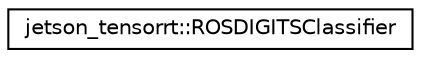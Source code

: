 digraph "Graphical Class Hierarchy"
{
  edge [fontname="Helvetica",fontsize="10",labelfontname="Helvetica",labelfontsize="10"];
  node [fontname="Helvetica",fontsize="10",shape=record];
  rankdir="LR";
  Node0 [label="jetson_tensorrt::ROSDIGITSClassifier",height=0.2,width=0.4,color="black", fillcolor="white", style="filled",URL="$classjetson__tensorrt_1_1_r_o_s_d_i_g_i_t_s_classifier.html"];
}
